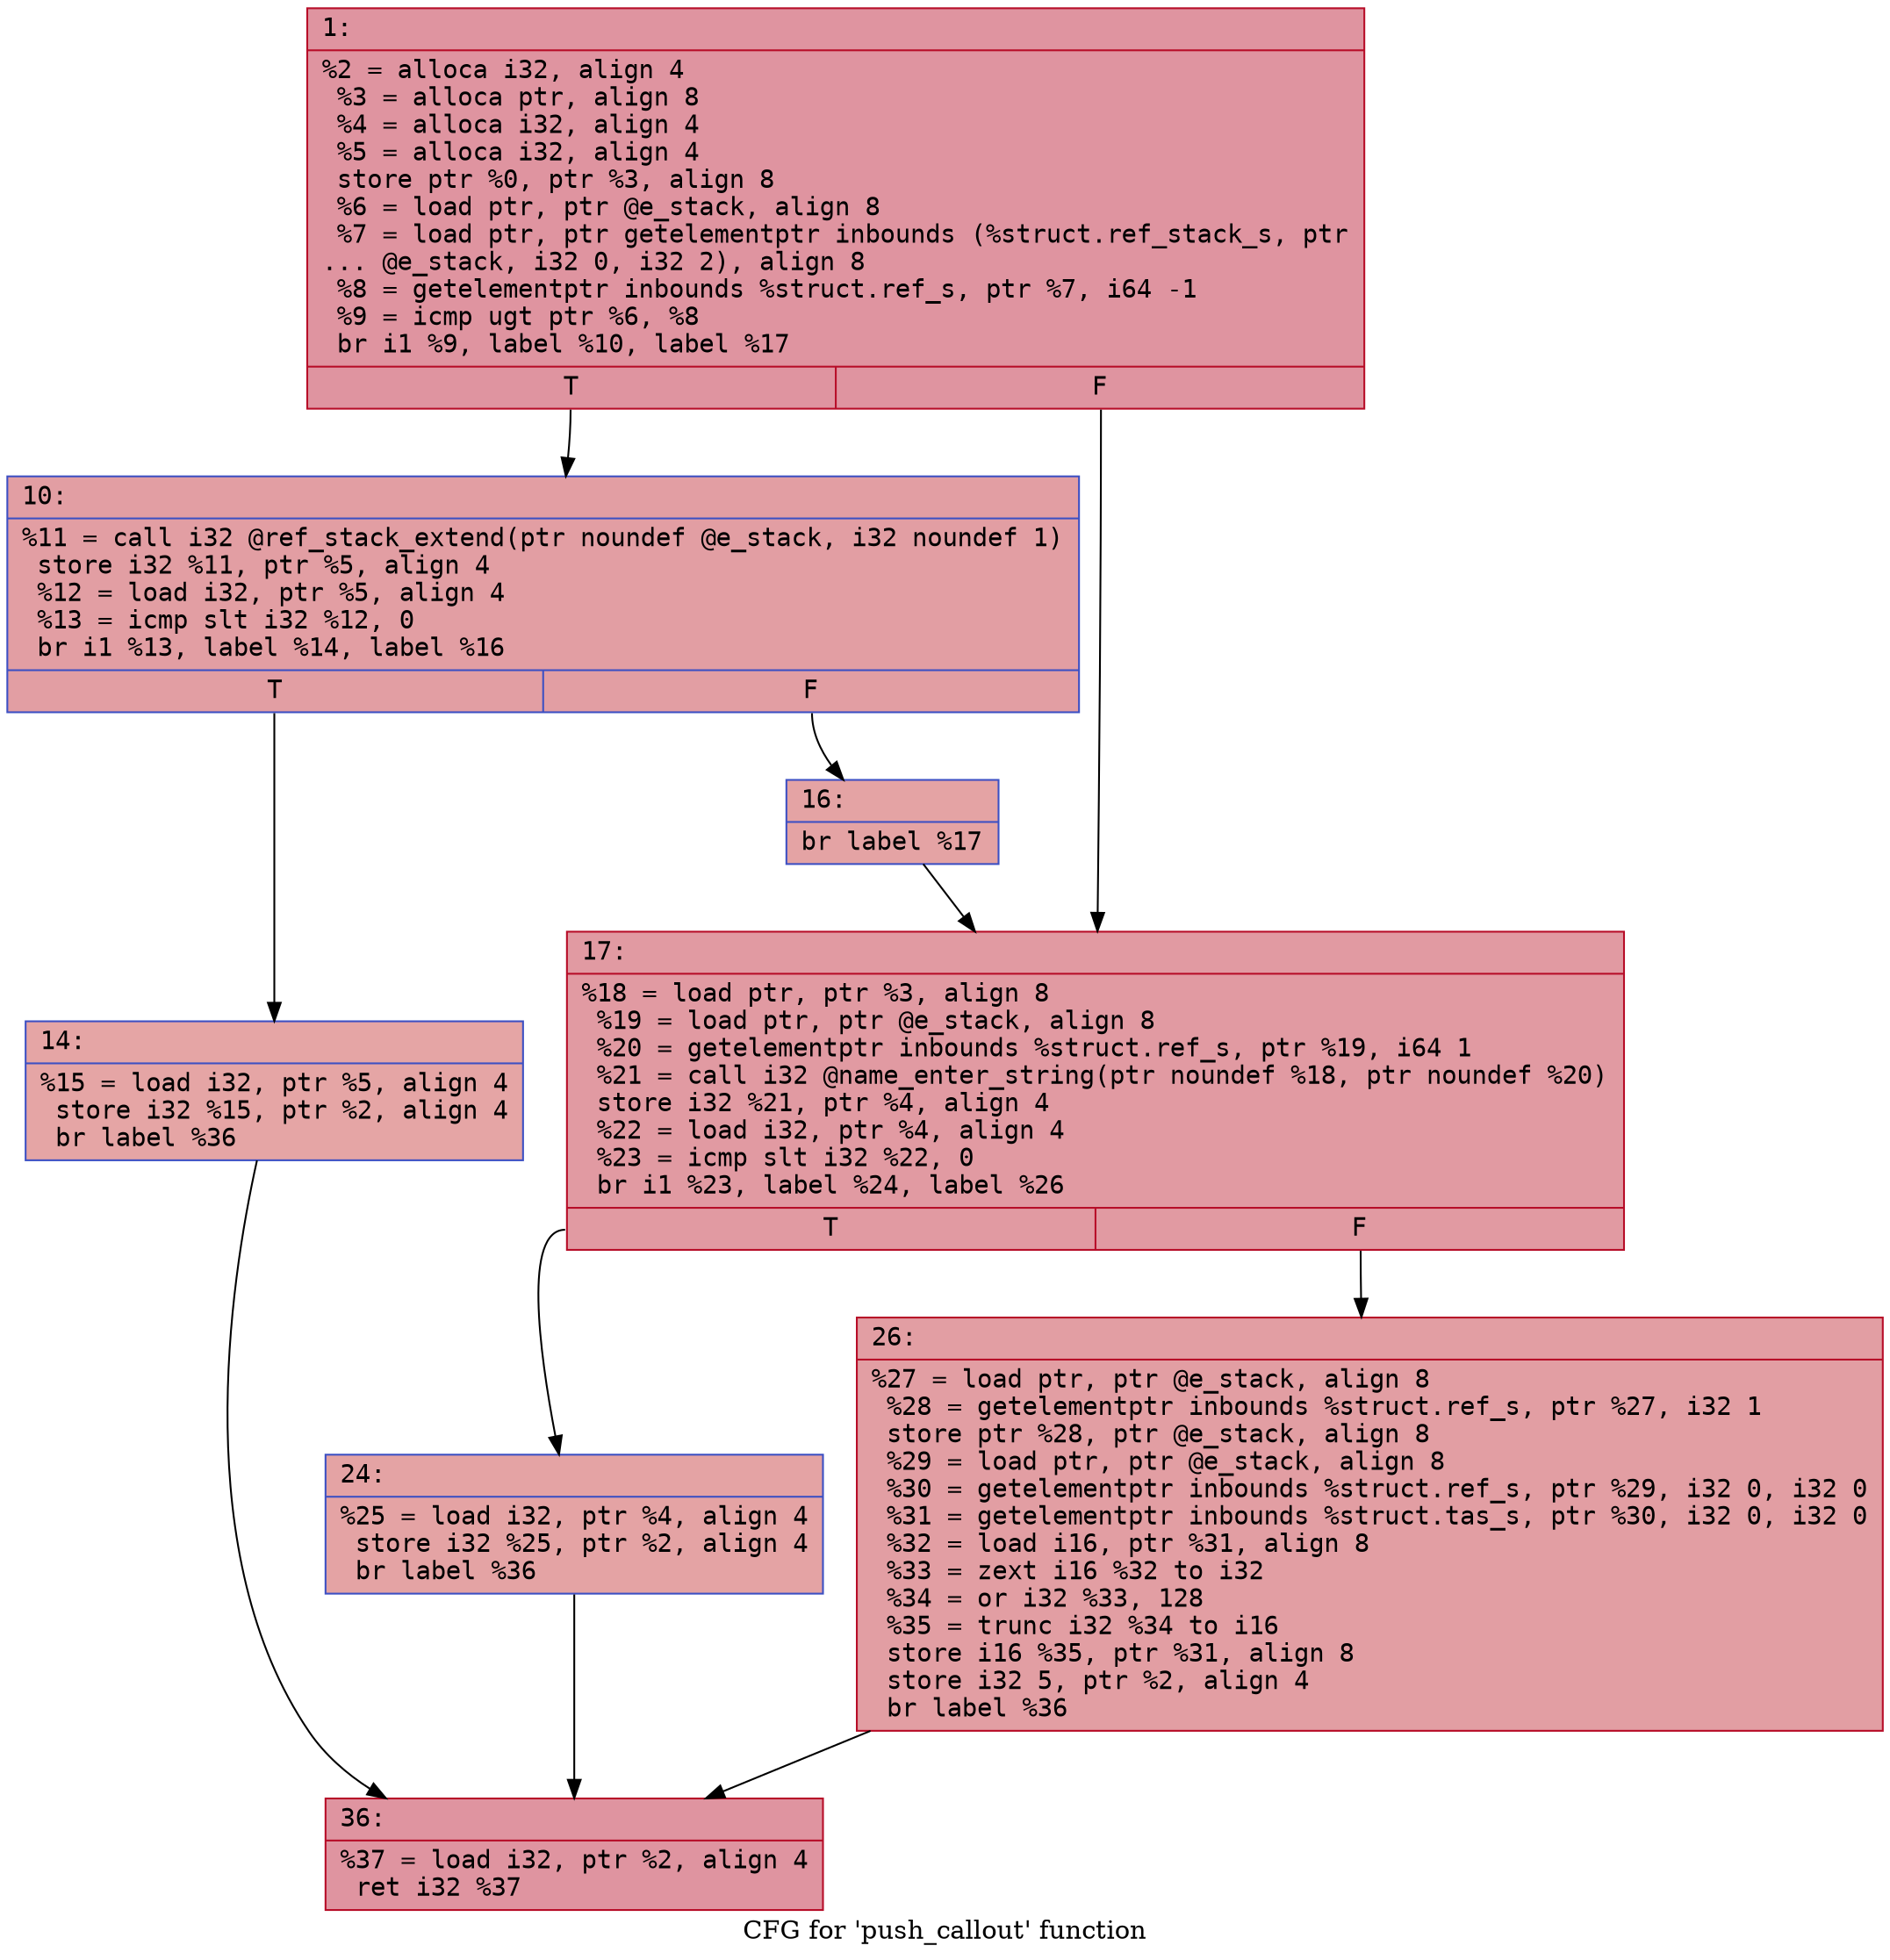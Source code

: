digraph "CFG for 'push_callout' function" {
	label="CFG for 'push_callout' function";

	Node0x600000108460 [shape=record,color="#b70d28ff", style=filled, fillcolor="#b70d2870" fontname="Courier",label="{1:\l|  %2 = alloca i32, align 4\l  %3 = alloca ptr, align 8\l  %4 = alloca i32, align 4\l  %5 = alloca i32, align 4\l  store ptr %0, ptr %3, align 8\l  %6 = load ptr, ptr @e_stack, align 8\l  %7 = load ptr, ptr getelementptr inbounds (%struct.ref_stack_s, ptr\l... @e_stack, i32 0, i32 2), align 8\l  %8 = getelementptr inbounds %struct.ref_s, ptr %7, i64 -1\l  %9 = icmp ugt ptr %6, %8\l  br i1 %9, label %10, label %17\l|{<s0>T|<s1>F}}"];
	Node0x600000108460:s0 -> Node0x6000001084b0[tooltip="1 -> 10\nProbability 50.00%" ];
	Node0x600000108460:s1 -> Node0x6000001085a0[tooltip="1 -> 17\nProbability 50.00%" ];
	Node0x6000001084b0 [shape=record,color="#3d50c3ff", style=filled, fillcolor="#be242e70" fontname="Courier",label="{10:\l|  %11 = call i32 @ref_stack_extend(ptr noundef @e_stack, i32 noundef 1)\l  store i32 %11, ptr %5, align 4\l  %12 = load i32, ptr %5, align 4\l  %13 = icmp slt i32 %12, 0\l  br i1 %13, label %14, label %16\l|{<s0>T|<s1>F}}"];
	Node0x6000001084b0:s0 -> Node0x600000108500[tooltip="10 -> 14\nProbability 37.50%" ];
	Node0x6000001084b0:s1 -> Node0x600000108550[tooltip="10 -> 16\nProbability 62.50%" ];
	Node0x600000108500 [shape=record,color="#3d50c3ff", style=filled, fillcolor="#c5333470" fontname="Courier",label="{14:\l|  %15 = load i32, ptr %5, align 4\l  store i32 %15, ptr %2, align 4\l  br label %36\l}"];
	Node0x600000108500 -> Node0x600000108690[tooltip="14 -> 36\nProbability 100.00%" ];
	Node0x600000108550 [shape=record,color="#3d50c3ff", style=filled, fillcolor="#c32e3170" fontname="Courier",label="{16:\l|  br label %17\l}"];
	Node0x600000108550 -> Node0x6000001085a0[tooltip="16 -> 17\nProbability 100.00%" ];
	Node0x6000001085a0 [shape=record,color="#b70d28ff", style=filled, fillcolor="#bb1b2c70" fontname="Courier",label="{17:\l|  %18 = load ptr, ptr %3, align 8\l  %19 = load ptr, ptr @e_stack, align 8\l  %20 = getelementptr inbounds %struct.ref_s, ptr %19, i64 1\l  %21 = call i32 @name_enter_string(ptr noundef %18, ptr noundef %20)\l  store i32 %21, ptr %4, align 4\l  %22 = load i32, ptr %4, align 4\l  %23 = icmp slt i32 %22, 0\l  br i1 %23, label %24, label %26\l|{<s0>T|<s1>F}}"];
	Node0x6000001085a0:s0 -> Node0x6000001085f0[tooltip="17 -> 24\nProbability 37.50%" ];
	Node0x6000001085a0:s1 -> Node0x600000108640[tooltip="17 -> 26\nProbability 62.50%" ];
	Node0x6000001085f0 [shape=record,color="#3d50c3ff", style=filled, fillcolor="#c32e3170" fontname="Courier",label="{24:\l|  %25 = load i32, ptr %4, align 4\l  store i32 %25, ptr %2, align 4\l  br label %36\l}"];
	Node0x6000001085f0 -> Node0x600000108690[tooltip="24 -> 36\nProbability 100.00%" ];
	Node0x600000108640 [shape=record,color="#b70d28ff", style=filled, fillcolor="#be242e70" fontname="Courier",label="{26:\l|  %27 = load ptr, ptr @e_stack, align 8\l  %28 = getelementptr inbounds %struct.ref_s, ptr %27, i32 1\l  store ptr %28, ptr @e_stack, align 8\l  %29 = load ptr, ptr @e_stack, align 8\l  %30 = getelementptr inbounds %struct.ref_s, ptr %29, i32 0, i32 0\l  %31 = getelementptr inbounds %struct.tas_s, ptr %30, i32 0, i32 0\l  %32 = load i16, ptr %31, align 8\l  %33 = zext i16 %32 to i32\l  %34 = or i32 %33, 128\l  %35 = trunc i32 %34 to i16\l  store i16 %35, ptr %31, align 8\l  store i32 5, ptr %2, align 4\l  br label %36\l}"];
	Node0x600000108640 -> Node0x600000108690[tooltip="26 -> 36\nProbability 100.00%" ];
	Node0x600000108690 [shape=record,color="#b70d28ff", style=filled, fillcolor="#b70d2870" fontname="Courier",label="{36:\l|  %37 = load i32, ptr %2, align 4\l  ret i32 %37\l}"];
}
